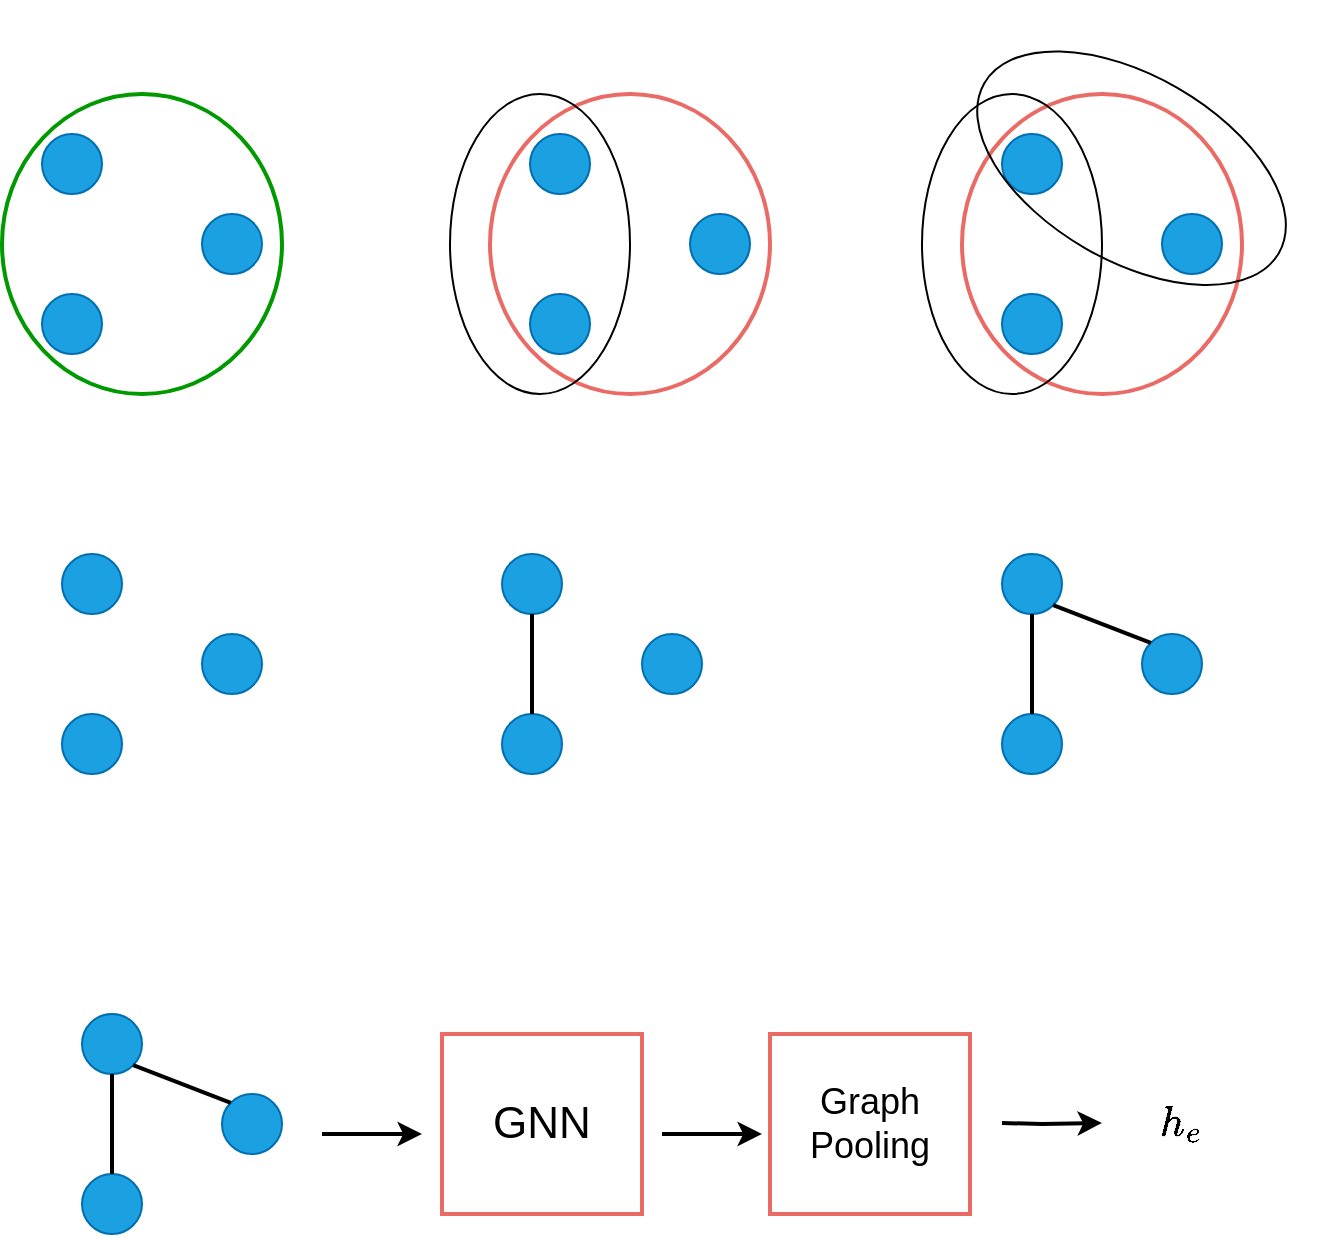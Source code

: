 <mxfile version="20.4.0" type="github">
  <diagram id="XPKDcz3jmvRQqg5b9kz9" name="第 1 页">
    <mxGraphModel dx="786" dy="522" grid="1" gridSize="10" guides="1" tooltips="1" connect="1" arrows="1" fold="1" page="1" pageScale="1" pageWidth="827" pageHeight="1169" math="1" shadow="0">
      <root>
        <mxCell id="0" />
        <mxCell id="1" parent="0" />
        <mxCell id="UXXO0kiPecKv-J_DsosJ-23" value="" style="group" vertex="1" connectable="0" parent="1">
          <mxGeometry x="324" y="190" width="160" height="150" as="geometry" />
        </mxCell>
        <mxCell id="UXXO0kiPecKv-J_DsosJ-18" value="" style="ellipse;whiteSpace=wrap;html=1;aspect=fixed;fillColor=#1ba1e2;strokeColor=#006EAF;fontColor=#ffffff;container=0;" vertex="1" parent="UXXO0kiPecKv-J_DsosJ-23">
          <mxGeometry x="40" y="20" width="30" height="30" as="geometry" />
        </mxCell>
        <mxCell id="UXXO0kiPecKv-J_DsosJ-19" value="" style="ellipse;whiteSpace=wrap;html=1;aspect=fixed;fillColor=#1ba1e2;strokeColor=#006EAF;fontColor=#ffffff;container=0;" vertex="1" parent="UXXO0kiPecKv-J_DsosJ-23">
          <mxGeometry x="40" y="100" width="30" height="30" as="geometry" />
        </mxCell>
        <mxCell id="UXXO0kiPecKv-J_DsosJ-20" value="" style="ellipse;whiteSpace=wrap;html=1;aspect=fixed;fillColor=#1ba1e2;strokeColor=#006EAF;fontColor=#ffffff;container=0;" vertex="1" parent="UXXO0kiPecKv-J_DsosJ-23">
          <mxGeometry x="120" y="60" width="30" height="30" as="geometry" />
        </mxCell>
        <mxCell id="UXXO0kiPecKv-J_DsosJ-21" value="" style="ellipse;whiteSpace=wrap;html=1;fillColor=none;container=0;strokeColor=#EA6B66;strokeWidth=2;" vertex="1" parent="UXXO0kiPecKv-J_DsosJ-23">
          <mxGeometry x="20" width="140" height="150" as="geometry" />
        </mxCell>
        <mxCell id="UXXO0kiPecKv-J_DsosJ-22" value="" style="ellipse;whiteSpace=wrap;html=1;fillColor=none;container=0;" vertex="1" parent="UXXO0kiPecKv-J_DsosJ-23">
          <mxGeometry width="90" height="150" as="geometry" />
        </mxCell>
        <mxCell id="UXXO0kiPecKv-J_DsosJ-24" value="" style="group" vertex="1" connectable="0" parent="1">
          <mxGeometry x="560" y="190" width="189.77" height="150" as="geometry" />
        </mxCell>
        <mxCell id="UXXO0kiPecKv-J_DsosJ-25" value="" style="ellipse;whiteSpace=wrap;html=1;aspect=fixed;fillColor=#1ba1e2;strokeColor=#006EAF;fontColor=#ffffff;container=0;" vertex="1" parent="UXXO0kiPecKv-J_DsosJ-24">
          <mxGeometry x="40" y="20" width="30" height="30" as="geometry" />
        </mxCell>
        <mxCell id="UXXO0kiPecKv-J_DsosJ-26" value="" style="ellipse;whiteSpace=wrap;html=1;aspect=fixed;fillColor=#1ba1e2;strokeColor=#006EAF;fontColor=#ffffff;container=0;" vertex="1" parent="UXXO0kiPecKv-J_DsosJ-24">
          <mxGeometry x="40" y="100" width="30" height="30" as="geometry" />
        </mxCell>
        <mxCell id="UXXO0kiPecKv-J_DsosJ-27" value="" style="ellipse;whiteSpace=wrap;html=1;aspect=fixed;fillColor=#1ba1e2;strokeColor=#006EAF;fontColor=#ffffff;container=0;" vertex="1" parent="UXXO0kiPecKv-J_DsosJ-24">
          <mxGeometry x="120" y="60" width="30" height="30" as="geometry" />
        </mxCell>
        <mxCell id="UXXO0kiPecKv-J_DsosJ-28" value="" style="ellipse;whiteSpace=wrap;html=1;fillColor=none;container=0;strokeColor=#EA6B66;strokeWidth=2;" vertex="1" parent="UXXO0kiPecKv-J_DsosJ-24">
          <mxGeometry x="20" width="140" height="150" as="geometry" />
        </mxCell>
        <mxCell id="UXXO0kiPecKv-J_DsosJ-29" value="" style="ellipse;whiteSpace=wrap;html=1;fillColor=none;container=0;" vertex="1" parent="UXXO0kiPecKv-J_DsosJ-24">
          <mxGeometry width="90" height="150" as="geometry" />
        </mxCell>
        <mxCell id="UXXO0kiPecKv-J_DsosJ-30" value="" style="ellipse;whiteSpace=wrap;html=1;fillColor=none;rotation=30;" vertex="1" parent="UXXO0kiPecKv-J_DsosJ-24">
          <mxGeometry x="19.77" y="-9.16" width="170" height="92.5" as="geometry" />
        </mxCell>
        <mxCell id="UXXO0kiPecKv-J_DsosJ-6" value="" style="ellipse;whiteSpace=wrap;html=1;aspect=fixed;fillColor=#1ba1e2;strokeColor=#006EAF;fontColor=#ffffff;container=0;" vertex="1" parent="1">
          <mxGeometry x="120" y="210" width="30" height="30" as="geometry" />
        </mxCell>
        <mxCell id="UXXO0kiPecKv-J_DsosJ-7" value="" style="ellipse;whiteSpace=wrap;html=1;aspect=fixed;fillColor=#1ba1e2;strokeColor=#006EAF;fontColor=#ffffff;container=0;" vertex="1" parent="1">
          <mxGeometry x="120" y="290" width="30" height="30" as="geometry" />
        </mxCell>
        <mxCell id="UXXO0kiPecKv-J_DsosJ-8" value="" style="ellipse;whiteSpace=wrap;html=1;aspect=fixed;fillColor=#1ba1e2;strokeColor=#006EAF;fontColor=#ffffff;container=0;" vertex="1" parent="1">
          <mxGeometry x="200" y="250" width="30" height="30" as="geometry" />
        </mxCell>
        <mxCell id="UXXO0kiPecKv-J_DsosJ-13" value="" style="ellipse;whiteSpace=wrap;html=1;fillColor=none;container=0;strokeColor=#009900;strokeWidth=2;" vertex="1" parent="1">
          <mxGeometry x="100" y="190" width="140" height="150" as="geometry" />
        </mxCell>
        <mxCell id="UXXO0kiPecKv-J_DsosJ-36" value="" style="group" vertex="1" connectable="0" parent="1">
          <mxGeometry x="130" y="420" width="100" height="110" as="geometry" />
        </mxCell>
        <mxCell id="UXXO0kiPecKv-J_DsosJ-33" value="" style="ellipse;whiteSpace=wrap;html=1;aspect=fixed;fillColor=#1ba1e2;strokeColor=#006EAF;fontColor=#ffffff;container=0;" vertex="1" parent="UXXO0kiPecKv-J_DsosJ-36">
          <mxGeometry width="30" height="30" as="geometry" />
        </mxCell>
        <mxCell id="UXXO0kiPecKv-J_DsosJ-34" value="" style="ellipse;whiteSpace=wrap;html=1;aspect=fixed;fillColor=#1ba1e2;strokeColor=#006EAF;fontColor=#ffffff;container=0;" vertex="1" parent="UXXO0kiPecKv-J_DsosJ-36">
          <mxGeometry y="80" width="30" height="30" as="geometry" />
        </mxCell>
        <mxCell id="UXXO0kiPecKv-J_DsosJ-35" value="" style="ellipse;whiteSpace=wrap;html=1;aspect=fixed;fillColor=#1ba1e2;strokeColor=#006EAF;fontColor=#ffffff;container=0;" vertex="1" parent="UXXO0kiPecKv-J_DsosJ-36">
          <mxGeometry x="70" y="40" width="30" height="30" as="geometry" />
        </mxCell>
        <mxCell id="UXXO0kiPecKv-J_DsosJ-37" value="" style="group" vertex="1" connectable="0" parent="1">
          <mxGeometry x="350" y="420" width="100" height="110" as="geometry" />
        </mxCell>
        <mxCell id="UXXO0kiPecKv-J_DsosJ-38" value="" style="ellipse;whiteSpace=wrap;html=1;aspect=fixed;fillColor=#1ba1e2;strokeColor=#006EAF;fontColor=#ffffff;container=0;" vertex="1" parent="UXXO0kiPecKv-J_DsosJ-37">
          <mxGeometry width="30" height="30" as="geometry" />
        </mxCell>
        <mxCell id="UXXO0kiPecKv-J_DsosJ-39" value="" style="ellipse;whiteSpace=wrap;html=1;aspect=fixed;fillColor=#1ba1e2;strokeColor=#006EAF;fontColor=#ffffff;container=0;" vertex="1" parent="UXXO0kiPecKv-J_DsosJ-37">
          <mxGeometry y="80" width="30" height="30" as="geometry" />
        </mxCell>
        <mxCell id="UXXO0kiPecKv-J_DsosJ-40" value="" style="ellipse;whiteSpace=wrap;html=1;aspect=fixed;fillColor=#1ba1e2;strokeColor=#006EAF;fontColor=#ffffff;container=0;" vertex="1" parent="UXXO0kiPecKv-J_DsosJ-37">
          <mxGeometry x="70" y="40" width="30" height="30" as="geometry" />
        </mxCell>
        <mxCell id="UXXO0kiPecKv-J_DsosJ-45" value="" style="endArrow=none;html=1;rounded=0;entryX=0.5;entryY=1;entryDx=0;entryDy=0;exitX=0.5;exitY=0;exitDx=0;exitDy=0;strokeWidth=2;" edge="1" parent="UXXO0kiPecKv-J_DsosJ-37" source="UXXO0kiPecKv-J_DsosJ-39" target="UXXO0kiPecKv-J_DsosJ-38">
          <mxGeometry width="50" height="50" relative="1" as="geometry">
            <mxPoint x="10" y="80" as="sourcePoint" />
            <mxPoint x="30" y="-30" as="targetPoint" />
          </mxGeometry>
        </mxCell>
        <mxCell id="UXXO0kiPecKv-J_DsosJ-41" value="" style="group" vertex="1" connectable="0" parent="1">
          <mxGeometry x="600" y="420" width="100" height="110" as="geometry" />
        </mxCell>
        <mxCell id="UXXO0kiPecKv-J_DsosJ-42" value="" style="ellipse;whiteSpace=wrap;html=1;aspect=fixed;fillColor=#1ba1e2;strokeColor=#006EAF;fontColor=#ffffff;container=0;" vertex="1" parent="UXXO0kiPecKv-J_DsosJ-41">
          <mxGeometry width="30" height="30" as="geometry" />
        </mxCell>
        <mxCell id="UXXO0kiPecKv-J_DsosJ-43" value="" style="ellipse;whiteSpace=wrap;html=1;aspect=fixed;fillColor=#1ba1e2;strokeColor=#006EAF;fontColor=#ffffff;container=0;" vertex="1" parent="UXXO0kiPecKv-J_DsosJ-41">
          <mxGeometry y="80" width="30" height="30" as="geometry" />
        </mxCell>
        <mxCell id="UXXO0kiPecKv-J_DsosJ-44" value="" style="ellipse;whiteSpace=wrap;html=1;aspect=fixed;fillColor=#1ba1e2;strokeColor=#006EAF;fontColor=#ffffff;container=0;" vertex="1" parent="UXXO0kiPecKv-J_DsosJ-41">
          <mxGeometry x="70" y="40" width="30" height="30" as="geometry" />
        </mxCell>
        <mxCell id="UXXO0kiPecKv-J_DsosJ-46" value="" style="endArrow=none;html=1;rounded=0;strokeWidth=2;entryX=0.5;entryY=1;entryDx=0;entryDy=0;exitX=0.5;exitY=0;exitDx=0;exitDy=0;" edge="1" parent="UXXO0kiPecKv-J_DsosJ-41" source="UXXO0kiPecKv-J_DsosJ-43" target="UXXO0kiPecKv-J_DsosJ-42">
          <mxGeometry width="50" height="50" relative="1" as="geometry">
            <mxPoint x="-270" y="20" as="sourcePoint" />
            <mxPoint x="-220" y="-30" as="targetPoint" />
          </mxGeometry>
        </mxCell>
        <mxCell id="UXXO0kiPecKv-J_DsosJ-47" value="" style="endArrow=none;html=1;rounded=0;strokeWidth=2;exitX=0;exitY=0;exitDx=0;exitDy=0;entryX=1;entryY=1;entryDx=0;entryDy=0;" edge="1" parent="UXXO0kiPecKv-J_DsosJ-41" source="UXXO0kiPecKv-J_DsosJ-44" target="UXXO0kiPecKv-J_DsosJ-42">
          <mxGeometry width="50" height="50" relative="1" as="geometry">
            <mxPoint x="25" y="90" as="sourcePoint" />
            <mxPoint x="30" y="30" as="targetPoint" />
          </mxGeometry>
        </mxCell>
        <mxCell id="UXXO0kiPecKv-J_DsosJ-48" value="" style="group" vertex="1" connectable="0" parent="1">
          <mxGeometry x="140" y="650" width="100" height="110" as="geometry" />
        </mxCell>
        <mxCell id="UXXO0kiPecKv-J_DsosJ-49" value="" style="ellipse;whiteSpace=wrap;html=1;aspect=fixed;fillColor=#1ba1e2;strokeColor=#006EAF;fontColor=#ffffff;container=0;" vertex="1" parent="UXXO0kiPecKv-J_DsosJ-48">
          <mxGeometry width="30" height="30" as="geometry" />
        </mxCell>
        <mxCell id="UXXO0kiPecKv-J_DsosJ-50" value="" style="ellipse;whiteSpace=wrap;html=1;aspect=fixed;fillColor=#1ba1e2;strokeColor=#006EAF;fontColor=#ffffff;container=0;" vertex="1" parent="UXXO0kiPecKv-J_DsosJ-48">
          <mxGeometry y="80" width="30" height="30" as="geometry" />
        </mxCell>
        <mxCell id="UXXO0kiPecKv-J_DsosJ-51" value="" style="ellipse;whiteSpace=wrap;html=1;aspect=fixed;fillColor=#1ba1e2;strokeColor=#006EAF;fontColor=#ffffff;container=0;" vertex="1" parent="UXXO0kiPecKv-J_DsosJ-48">
          <mxGeometry x="70" y="40" width="30" height="30" as="geometry" />
        </mxCell>
        <mxCell id="UXXO0kiPecKv-J_DsosJ-52" value="" style="endArrow=none;html=1;rounded=0;strokeWidth=2;entryX=0.5;entryY=1;entryDx=0;entryDy=0;exitX=0.5;exitY=0;exitDx=0;exitDy=0;" edge="1" parent="UXXO0kiPecKv-J_DsosJ-48" source="UXXO0kiPecKv-J_DsosJ-50" target="UXXO0kiPecKv-J_DsosJ-49">
          <mxGeometry width="50" height="50" relative="1" as="geometry">
            <mxPoint x="-270" y="20" as="sourcePoint" />
            <mxPoint x="-220" y="-30" as="targetPoint" />
          </mxGeometry>
        </mxCell>
        <mxCell id="UXXO0kiPecKv-J_DsosJ-53" value="" style="endArrow=none;html=1;rounded=0;strokeWidth=2;exitX=0;exitY=0;exitDx=0;exitDy=0;entryX=1;entryY=1;entryDx=0;entryDy=0;" edge="1" parent="UXXO0kiPecKv-J_DsosJ-48" source="UXXO0kiPecKv-J_DsosJ-51" target="UXXO0kiPecKv-J_DsosJ-49">
          <mxGeometry width="50" height="50" relative="1" as="geometry">
            <mxPoint x="25" y="90" as="sourcePoint" />
            <mxPoint x="30" y="30" as="targetPoint" />
          </mxGeometry>
        </mxCell>
        <mxCell id="UXXO0kiPecKv-J_DsosJ-54" value="&lt;font style=&quot;font-size: 22px;&quot;&gt;GNN&lt;/font&gt;" style="rounded=0;whiteSpace=wrap;html=1;strokeColor=#EA6B66;strokeWidth=2;fillColor=none;" vertex="1" parent="1">
          <mxGeometry x="320" y="660" width="100" height="90" as="geometry" />
        </mxCell>
        <mxCell id="UXXO0kiPecKv-J_DsosJ-55" value="&lt;font style=&quot;font-size: 18px;&quot;&gt;Graph Pooling&lt;/font&gt;" style="rounded=0;whiteSpace=wrap;html=1;strokeColor=#EA6B66;strokeWidth=2;fillColor=none;" vertex="1" parent="1">
          <mxGeometry x="484" y="660" width="100" height="90" as="geometry" />
        </mxCell>
        <mxCell id="UXXO0kiPecKv-J_DsosJ-56" value="" style="endArrow=classic;html=1;rounded=0;strokeWidth=2;" edge="1" parent="1">
          <mxGeometry width="50" height="50" relative="1" as="geometry">
            <mxPoint x="260" y="710" as="sourcePoint" />
            <mxPoint x="310" y="710" as="targetPoint" />
          </mxGeometry>
        </mxCell>
        <mxCell id="UXXO0kiPecKv-J_DsosJ-57" value="" style="endArrow=classic;html=1;rounded=0;strokeWidth=2;" edge="1" parent="1" source="UXXO0kiPecKv-J_DsosJ-54">
          <mxGeometry width="50" height="50" relative="1" as="geometry">
            <mxPoint x="270" y="720" as="sourcePoint" />
            <mxPoint x="320" y="720" as="targetPoint" />
          </mxGeometry>
        </mxCell>
        <mxCell id="UXXO0kiPecKv-J_DsosJ-58" value="" style="endArrow=classic;html=1;rounded=0;strokeWidth=2;" edge="1" parent="1">
          <mxGeometry width="50" height="50" relative="1" as="geometry">
            <mxPoint x="430" y="710" as="sourcePoint" />
            <mxPoint x="480" y="710" as="targetPoint" />
          </mxGeometry>
        </mxCell>
        <mxCell id="UXXO0kiPecKv-J_DsosJ-59" value="" style="endArrow=classic;html=1;rounded=0;strokeWidth=2;" edge="1" parent="1">
          <mxGeometry width="50" height="50" relative="1" as="geometry">
            <mxPoint x="600" y="704.5" as="sourcePoint" />
            <mxPoint x="650" y="704.5" as="targetPoint" />
            <Array as="points">
              <mxPoint x="620" y="705" />
            </Array>
          </mxGeometry>
        </mxCell>
        <mxCell id="UXXO0kiPecKv-J_DsosJ-60" value="`h_e`" style="text;html=1;strokeColor=none;fillColor=none;align=center;verticalAlign=middle;whiteSpace=wrap;rounded=0;strokeWidth=2;fontSize=18;" vertex="1" parent="1">
          <mxGeometry x="660" y="690" width="60" height="30" as="geometry" />
        </mxCell>
      </root>
    </mxGraphModel>
  </diagram>
</mxfile>
